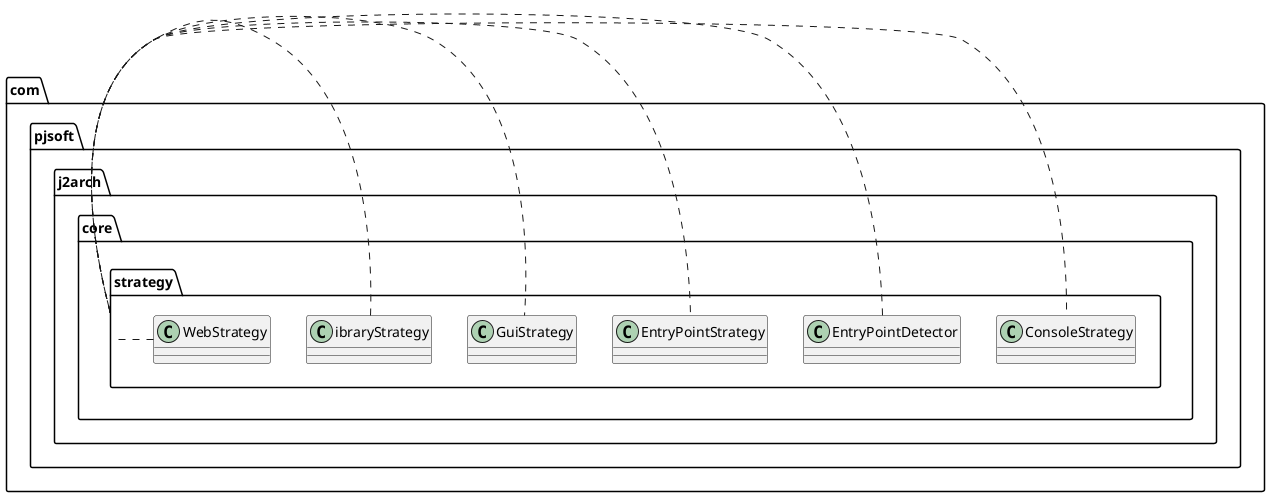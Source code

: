 @startuml
package com.pjsoft.j2arch.core.strategy {
    com.pjsoft.j2arch.core.strategy.ConsoleStrategy
    com.pjsoft.j2arch.core.strategy.EntryPointDetector
    com.pjsoft.j2arch.core.strategy.EntryPointStrategy
    com.pjsoft.j2arch.core.strategy.GuiStrategy
    com.pjsoft.j2arch.core.strategy.LibraryStrategy
    com.pjsoft.j2arch.core.strategy.WebStrategy
}
@enduml
